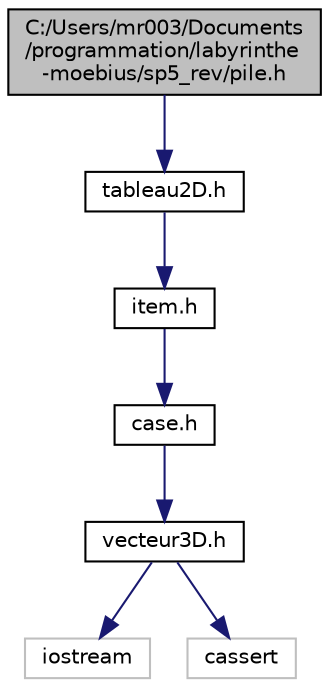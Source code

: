 digraph "C:/Users/mr003/Documents/programmation/labyrinthe-moebius/sp5_rev/pile.h"
{
 // LATEX_PDF_SIZE
  edge [fontname="Helvetica",fontsize="10",labelfontname="Helvetica",labelfontsize="10"];
  node [fontname="Helvetica",fontsize="10",shape=record];
  Node1 [label="C:/Users/mr003/Documents\l/programmation/labyrinthe\l-moebius/sp5_rev/pile.h",height=0.2,width=0.4,color="black", fillcolor="grey75", style="filled", fontcolor="black",tooltip="Composant Pile Structures de données et algorithmes."];
  Node1 -> Node2 [color="midnightblue",fontsize="10",style="solid"];
  Node2 [label="tableau2D.h",height=0.2,width=0.4,color="black", fillcolor="white", style="filled",URL="$tableau2_d_8h.html",tooltip="Composant tableau à 2 dimensions Structures de données et algorithmes."];
  Node2 -> Node3 [color="midnightblue",fontsize="10",style="solid"];
  Node3 [label="item.h",height=0.2,width=0.4,color="black", fillcolor="white", style="filled",URL="$item_8h.html",tooltip="Composant Item Structures de données et algorithmes."];
  Node3 -> Node4 [color="midnightblue",fontsize="10",style="solid"];
  Node4 [label="case.h",height=0.2,width=0.4,color="black", fillcolor="white", style="filled",URL="$case_8h.html",tooltip="Composant case Structures de données et algorithmes."];
  Node4 -> Node5 [color="midnightblue",fontsize="10",style="solid"];
  Node5 [label="vecteur3D.h",height=0.2,width=0.4,color="black", fillcolor="white", style="filled",URL="$vecteur3_d_8h.html",tooltip="Composant vecteur 3D Structures de données et algorithmes."];
  Node5 -> Node6 [color="midnightblue",fontsize="10",style="solid"];
  Node6 [label="iostream",height=0.2,width=0.4,color="grey75", fillcolor="white", style="filled",tooltip=" "];
  Node5 -> Node7 [color="midnightblue",fontsize="10",style="solid"];
  Node7 [label="cassert",height=0.2,width=0.4,color="grey75", fillcolor="white", style="filled",tooltip=" "];
}
